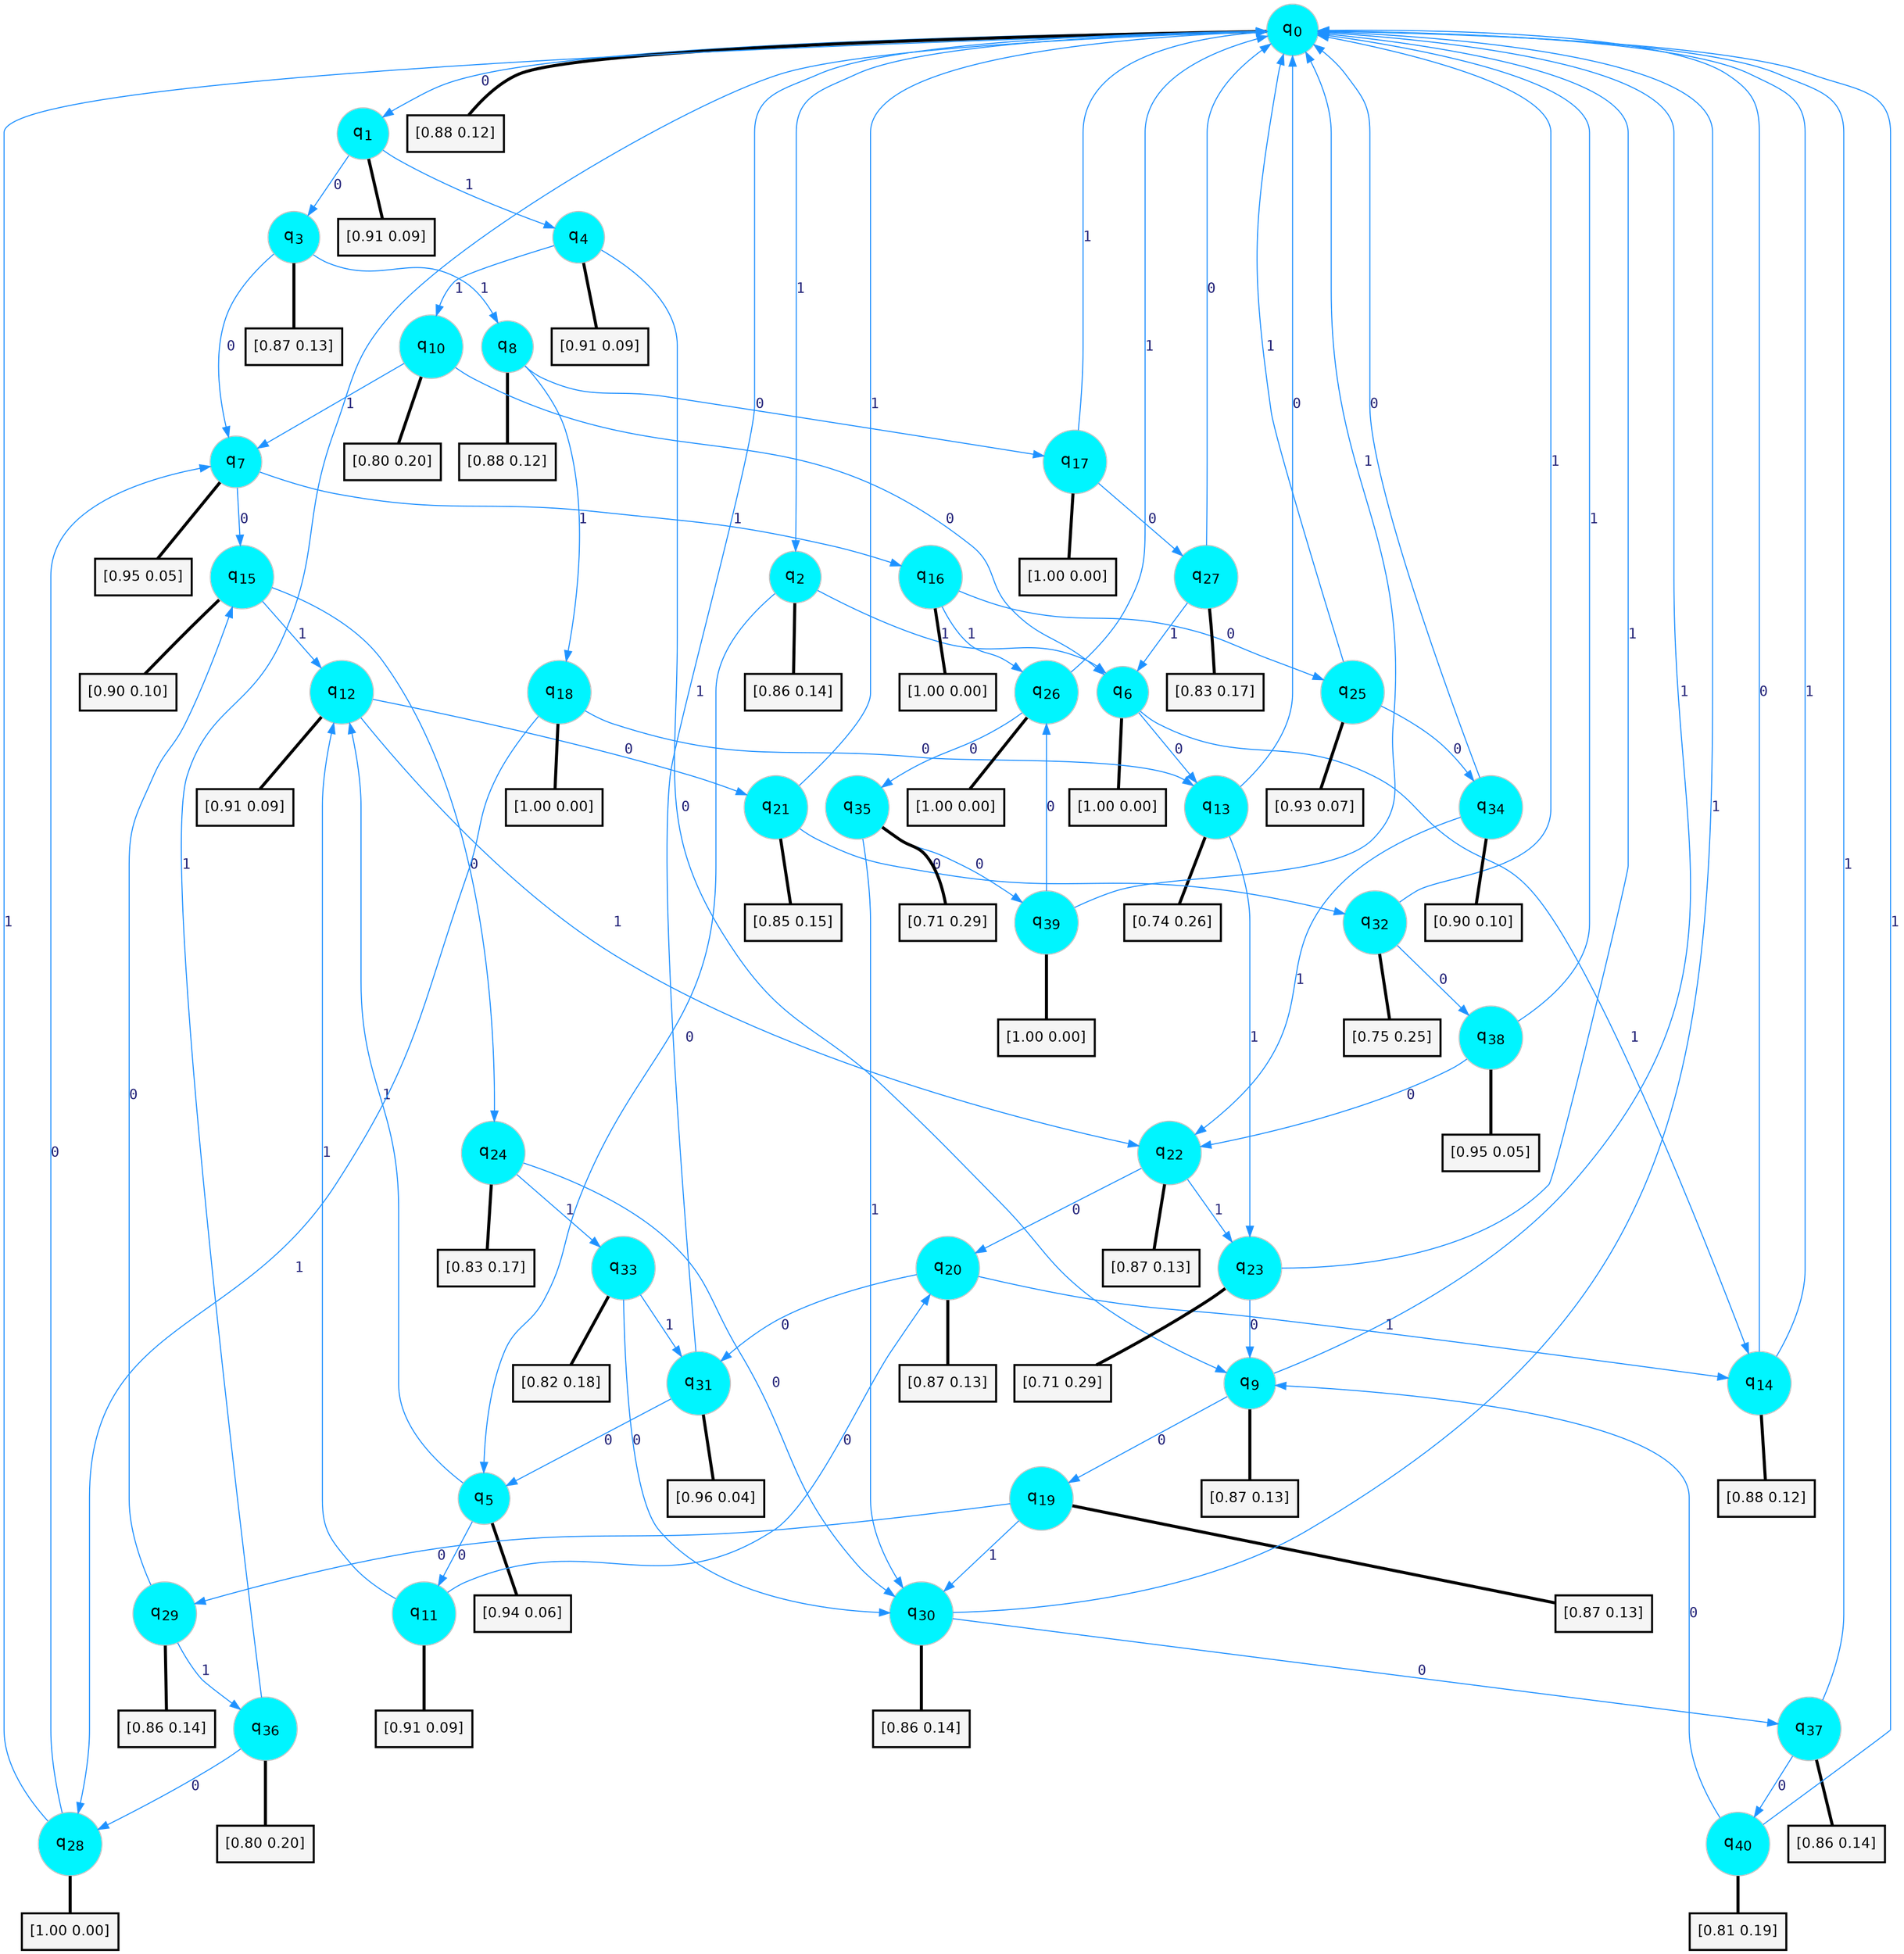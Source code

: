 digraph G {
graph [
bgcolor=transparent, dpi=300, rankdir=TD, size="40,25"];
node [
color=gray, fillcolor=turquoise1, fontcolor=black, fontname=Helvetica, fontsize=16, fontweight=bold, shape=circle, style=filled];
edge [
arrowsize=1, color=dodgerblue1, fontcolor=midnightblue, fontname=courier, fontweight=bold, penwidth=1, style=solid, weight=20];
0[label=<q<SUB>0</SUB>>];
1[label=<q<SUB>1</SUB>>];
2[label=<q<SUB>2</SUB>>];
3[label=<q<SUB>3</SUB>>];
4[label=<q<SUB>4</SUB>>];
5[label=<q<SUB>5</SUB>>];
6[label=<q<SUB>6</SUB>>];
7[label=<q<SUB>7</SUB>>];
8[label=<q<SUB>8</SUB>>];
9[label=<q<SUB>9</SUB>>];
10[label=<q<SUB>10</SUB>>];
11[label=<q<SUB>11</SUB>>];
12[label=<q<SUB>12</SUB>>];
13[label=<q<SUB>13</SUB>>];
14[label=<q<SUB>14</SUB>>];
15[label=<q<SUB>15</SUB>>];
16[label=<q<SUB>16</SUB>>];
17[label=<q<SUB>17</SUB>>];
18[label=<q<SUB>18</SUB>>];
19[label=<q<SUB>19</SUB>>];
20[label=<q<SUB>20</SUB>>];
21[label=<q<SUB>21</SUB>>];
22[label=<q<SUB>22</SUB>>];
23[label=<q<SUB>23</SUB>>];
24[label=<q<SUB>24</SUB>>];
25[label=<q<SUB>25</SUB>>];
26[label=<q<SUB>26</SUB>>];
27[label=<q<SUB>27</SUB>>];
28[label=<q<SUB>28</SUB>>];
29[label=<q<SUB>29</SUB>>];
30[label=<q<SUB>30</SUB>>];
31[label=<q<SUB>31</SUB>>];
32[label=<q<SUB>32</SUB>>];
33[label=<q<SUB>33</SUB>>];
34[label=<q<SUB>34</SUB>>];
35[label=<q<SUB>35</SUB>>];
36[label=<q<SUB>36</SUB>>];
37[label=<q<SUB>37</SUB>>];
38[label=<q<SUB>38</SUB>>];
39[label=<q<SUB>39</SUB>>];
40[label=<q<SUB>40</SUB>>];
41[label="[0.88 0.12]", shape=box,fontcolor=black, fontname=Helvetica, fontsize=14, penwidth=2, fillcolor=whitesmoke,color=black];
42[label="[0.91 0.09]", shape=box,fontcolor=black, fontname=Helvetica, fontsize=14, penwidth=2, fillcolor=whitesmoke,color=black];
43[label="[0.86 0.14]", shape=box,fontcolor=black, fontname=Helvetica, fontsize=14, penwidth=2, fillcolor=whitesmoke,color=black];
44[label="[0.87 0.13]", shape=box,fontcolor=black, fontname=Helvetica, fontsize=14, penwidth=2, fillcolor=whitesmoke,color=black];
45[label="[0.91 0.09]", shape=box,fontcolor=black, fontname=Helvetica, fontsize=14, penwidth=2, fillcolor=whitesmoke,color=black];
46[label="[0.94 0.06]", shape=box,fontcolor=black, fontname=Helvetica, fontsize=14, penwidth=2, fillcolor=whitesmoke,color=black];
47[label="[1.00 0.00]", shape=box,fontcolor=black, fontname=Helvetica, fontsize=14, penwidth=2, fillcolor=whitesmoke,color=black];
48[label="[0.95 0.05]", shape=box,fontcolor=black, fontname=Helvetica, fontsize=14, penwidth=2, fillcolor=whitesmoke,color=black];
49[label="[0.88 0.12]", shape=box,fontcolor=black, fontname=Helvetica, fontsize=14, penwidth=2, fillcolor=whitesmoke,color=black];
50[label="[0.87 0.13]", shape=box,fontcolor=black, fontname=Helvetica, fontsize=14, penwidth=2, fillcolor=whitesmoke,color=black];
51[label="[0.80 0.20]", shape=box,fontcolor=black, fontname=Helvetica, fontsize=14, penwidth=2, fillcolor=whitesmoke,color=black];
52[label="[0.91 0.09]", shape=box,fontcolor=black, fontname=Helvetica, fontsize=14, penwidth=2, fillcolor=whitesmoke,color=black];
53[label="[0.91 0.09]", shape=box,fontcolor=black, fontname=Helvetica, fontsize=14, penwidth=2, fillcolor=whitesmoke,color=black];
54[label="[0.74 0.26]", shape=box,fontcolor=black, fontname=Helvetica, fontsize=14, penwidth=2, fillcolor=whitesmoke,color=black];
55[label="[0.88 0.12]", shape=box,fontcolor=black, fontname=Helvetica, fontsize=14, penwidth=2, fillcolor=whitesmoke,color=black];
56[label="[0.90 0.10]", shape=box,fontcolor=black, fontname=Helvetica, fontsize=14, penwidth=2, fillcolor=whitesmoke,color=black];
57[label="[1.00 0.00]", shape=box,fontcolor=black, fontname=Helvetica, fontsize=14, penwidth=2, fillcolor=whitesmoke,color=black];
58[label="[1.00 0.00]", shape=box,fontcolor=black, fontname=Helvetica, fontsize=14, penwidth=2, fillcolor=whitesmoke,color=black];
59[label="[1.00 0.00]", shape=box,fontcolor=black, fontname=Helvetica, fontsize=14, penwidth=2, fillcolor=whitesmoke,color=black];
60[label="[0.87 0.13]", shape=box,fontcolor=black, fontname=Helvetica, fontsize=14, penwidth=2, fillcolor=whitesmoke,color=black];
61[label="[0.87 0.13]", shape=box,fontcolor=black, fontname=Helvetica, fontsize=14, penwidth=2, fillcolor=whitesmoke,color=black];
62[label="[0.85 0.15]", shape=box,fontcolor=black, fontname=Helvetica, fontsize=14, penwidth=2, fillcolor=whitesmoke,color=black];
63[label="[0.87 0.13]", shape=box,fontcolor=black, fontname=Helvetica, fontsize=14, penwidth=2, fillcolor=whitesmoke,color=black];
64[label="[0.71 0.29]", shape=box,fontcolor=black, fontname=Helvetica, fontsize=14, penwidth=2, fillcolor=whitesmoke,color=black];
65[label="[0.83 0.17]", shape=box,fontcolor=black, fontname=Helvetica, fontsize=14, penwidth=2, fillcolor=whitesmoke,color=black];
66[label="[0.93 0.07]", shape=box,fontcolor=black, fontname=Helvetica, fontsize=14, penwidth=2, fillcolor=whitesmoke,color=black];
67[label="[1.00 0.00]", shape=box,fontcolor=black, fontname=Helvetica, fontsize=14, penwidth=2, fillcolor=whitesmoke,color=black];
68[label="[0.83 0.17]", shape=box,fontcolor=black, fontname=Helvetica, fontsize=14, penwidth=2, fillcolor=whitesmoke,color=black];
69[label="[1.00 0.00]", shape=box,fontcolor=black, fontname=Helvetica, fontsize=14, penwidth=2, fillcolor=whitesmoke,color=black];
70[label="[0.86 0.14]", shape=box,fontcolor=black, fontname=Helvetica, fontsize=14, penwidth=2, fillcolor=whitesmoke,color=black];
71[label="[0.86 0.14]", shape=box,fontcolor=black, fontname=Helvetica, fontsize=14, penwidth=2, fillcolor=whitesmoke,color=black];
72[label="[0.96 0.04]", shape=box,fontcolor=black, fontname=Helvetica, fontsize=14, penwidth=2, fillcolor=whitesmoke,color=black];
73[label="[0.75 0.25]", shape=box,fontcolor=black, fontname=Helvetica, fontsize=14, penwidth=2, fillcolor=whitesmoke,color=black];
74[label="[0.82 0.18]", shape=box,fontcolor=black, fontname=Helvetica, fontsize=14, penwidth=2, fillcolor=whitesmoke,color=black];
75[label="[0.90 0.10]", shape=box,fontcolor=black, fontname=Helvetica, fontsize=14, penwidth=2, fillcolor=whitesmoke,color=black];
76[label="[0.71 0.29]", shape=box,fontcolor=black, fontname=Helvetica, fontsize=14, penwidth=2, fillcolor=whitesmoke,color=black];
77[label="[0.80 0.20]", shape=box,fontcolor=black, fontname=Helvetica, fontsize=14, penwidth=2, fillcolor=whitesmoke,color=black];
78[label="[0.86 0.14]", shape=box,fontcolor=black, fontname=Helvetica, fontsize=14, penwidth=2, fillcolor=whitesmoke,color=black];
79[label="[0.95 0.05]", shape=box,fontcolor=black, fontname=Helvetica, fontsize=14, penwidth=2, fillcolor=whitesmoke,color=black];
80[label="[1.00 0.00]", shape=box,fontcolor=black, fontname=Helvetica, fontsize=14, penwidth=2, fillcolor=whitesmoke,color=black];
81[label="[0.81 0.19]", shape=box,fontcolor=black, fontname=Helvetica, fontsize=14, penwidth=2, fillcolor=whitesmoke,color=black];
0->1 [label=0];
0->2 [label=1];
0->41 [arrowhead=none, penwidth=3,color=black];
1->3 [label=0];
1->4 [label=1];
1->42 [arrowhead=none, penwidth=3,color=black];
2->5 [label=0];
2->6 [label=1];
2->43 [arrowhead=none, penwidth=3,color=black];
3->7 [label=0];
3->8 [label=1];
3->44 [arrowhead=none, penwidth=3,color=black];
4->9 [label=0];
4->10 [label=1];
4->45 [arrowhead=none, penwidth=3,color=black];
5->11 [label=0];
5->12 [label=1];
5->46 [arrowhead=none, penwidth=3,color=black];
6->13 [label=0];
6->14 [label=1];
6->47 [arrowhead=none, penwidth=3,color=black];
7->15 [label=0];
7->16 [label=1];
7->48 [arrowhead=none, penwidth=3,color=black];
8->17 [label=0];
8->18 [label=1];
8->49 [arrowhead=none, penwidth=3,color=black];
9->19 [label=0];
9->0 [label=1];
9->50 [arrowhead=none, penwidth=3,color=black];
10->6 [label=0];
10->7 [label=1];
10->51 [arrowhead=none, penwidth=3,color=black];
11->20 [label=0];
11->12 [label=1];
11->52 [arrowhead=none, penwidth=3,color=black];
12->21 [label=0];
12->22 [label=1];
12->53 [arrowhead=none, penwidth=3,color=black];
13->0 [label=0];
13->23 [label=1];
13->54 [arrowhead=none, penwidth=3,color=black];
14->0 [label=0];
14->0 [label=1];
14->55 [arrowhead=none, penwidth=3,color=black];
15->24 [label=0];
15->12 [label=1];
15->56 [arrowhead=none, penwidth=3,color=black];
16->25 [label=0];
16->26 [label=1];
16->57 [arrowhead=none, penwidth=3,color=black];
17->27 [label=0];
17->0 [label=1];
17->58 [arrowhead=none, penwidth=3,color=black];
18->13 [label=0];
18->28 [label=1];
18->59 [arrowhead=none, penwidth=3,color=black];
19->29 [label=0];
19->30 [label=1];
19->60 [arrowhead=none, penwidth=3,color=black];
20->31 [label=0];
20->14 [label=1];
20->61 [arrowhead=none, penwidth=3,color=black];
21->32 [label=0];
21->0 [label=1];
21->62 [arrowhead=none, penwidth=3,color=black];
22->20 [label=0];
22->23 [label=1];
22->63 [arrowhead=none, penwidth=3,color=black];
23->9 [label=0];
23->0 [label=1];
23->64 [arrowhead=none, penwidth=3,color=black];
24->30 [label=0];
24->33 [label=1];
24->65 [arrowhead=none, penwidth=3,color=black];
25->34 [label=0];
25->0 [label=1];
25->66 [arrowhead=none, penwidth=3,color=black];
26->35 [label=0];
26->0 [label=1];
26->67 [arrowhead=none, penwidth=3,color=black];
27->0 [label=0];
27->6 [label=1];
27->68 [arrowhead=none, penwidth=3,color=black];
28->7 [label=0];
28->0 [label=1];
28->69 [arrowhead=none, penwidth=3,color=black];
29->15 [label=0];
29->36 [label=1];
29->70 [arrowhead=none, penwidth=3,color=black];
30->37 [label=0];
30->0 [label=1];
30->71 [arrowhead=none, penwidth=3,color=black];
31->5 [label=0];
31->0 [label=1];
31->72 [arrowhead=none, penwidth=3,color=black];
32->38 [label=0];
32->0 [label=1];
32->73 [arrowhead=none, penwidth=3,color=black];
33->30 [label=0];
33->31 [label=1];
33->74 [arrowhead=none, penwidth=3,color=black];
34->0 [label=0];
34->22 [label=1];
34->75 [arrowhead=none, penwidth=3,color=black];
35->39 [label=0];
35->30 [label=1];
35->76 [arrowhead=none, penwidth=3,color=black];
36->28 [label=0];
36->0 [label=1];
36->77 [arrowhead=none, penwidth=3,color=black];
37->40 [label=0];
37->0 [label=1];
37->78 [arrowhead=none, penwidth=3,color=black];
38->22 [label=0];
38->0 [label=1];
38->79 [arrowhead=none, penwidth=3,color=black];
39->26 [label=0];
39->0 [label=1];
39->80 [arrowhead=none, penwidth=3,color=black];
40->9 [label=0];
40->0 [label=1];
40->81 [arrowhead=none, penwidth=3,color=black];
}
